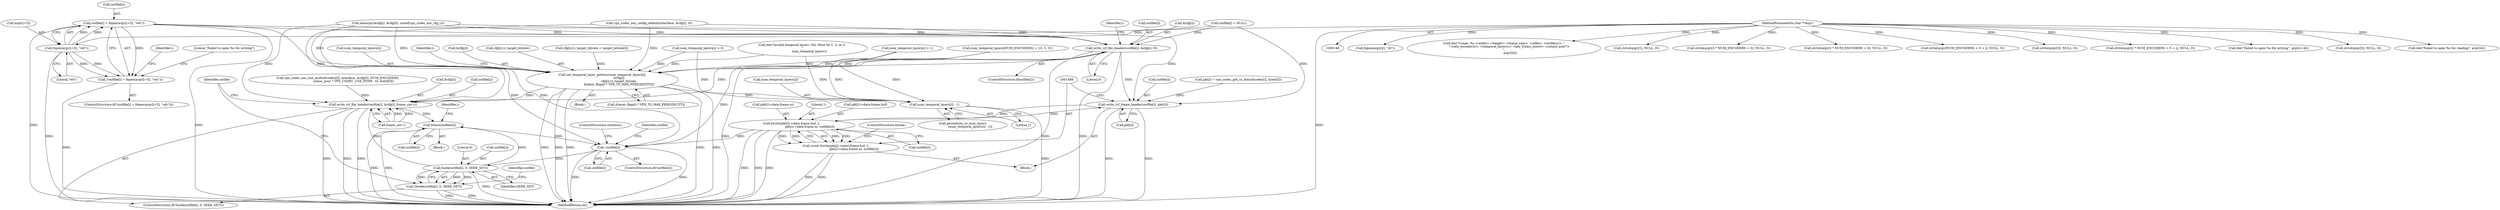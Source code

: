 digraph "0_Android_5a9753fca56f0eeb9f61e342b2fccffc364f9426_22@API" {
"1000322" [label="(Call,outfile[i] = fopen(argv[i+5], \"wb\"))"];
"1000326" [label="(Call,fopen(argv[i+5], \"wb\"))"];
"1000148" [label="(MethodParameterIn,char **argv)"];
"1000321" [label="(Call,!(outfile[i] = fopen(argv[i+5], \"wb\")))"];
"1000873" [label="(Call,write_ivf_file_header(outfile[i], &cfg[i], 0))"];
"1000892" [label="(Call,set_temporal_layer_pattern(num_temporal_layers[i],\n                                   &cfg[i],\n                                   cfg[i].rc_target_bitrate,\n                                   &layer_flags[i * VPX_TS_MAX_PERIODICITY]))"];
"1001337" [label="(Call,num_temporal_layers[i] - 1)"];
"1001712" [label="(Call,write_ivf_file_header(outfile[i], &cfg[i], frame_cnt-1))"];
"1001723" [label="(Call,fclose(outfile[i]))"];
"1001699" [label="(Call,!outfile[i])"];
"1001706" [label="(Call,fseek(outfile[i], 0, SEEK_SET))"];
"1001705" [label="(Call,!fseek(outfile[i], 0, SEEK_SET))"];
"1001480" [label="(Call,write_ivf_frame_header(outfile[i], pkt[i]))"];
"1001489" [label="(Call,fwrite(pkt[i]->data.frame.buf, 1,\n                                      pkt[i]->data.frame.sz, outfile[i]))"];
"1001487" [label="(Call,(void) fwrite(pkt[i]->data.frame.buf, 1,\n                                      pkt[i]->data.frame.sz, outfile[i]))"];
"1001703" [label="(ControlStructure,continue;)"];
"1000288" [label="(Call,fopen(argv[4], \"rb\"))"];
"1001724" [label="(Call,outfile[i])"];
"1000231" [label="(Call,die(\"Usage: %s <width> <height> <frame_rate>  <infile> <outfile(s)> \"\n            \"<rate_encoder(s)> <temporal_layer(s)> <key_frame_insert> <output psnr?> \n\",\n             argv[0]))"];
"1001712" [label="(Call,write_ivf_file_header(outfile[i], &cfg[i], frame_cnt-1))"];
"1001629" [label="(Block,)"];
"1001341" [label="(Literal,1)"];
"1001710" [label="(Literal,0)"];
"1000242" [label="(Call,strtol(argv[1], NULL, 0))"];
"1000438" [label="(Call,strtol(argv[3 * NUM_ENCODERS + 5], NULL, 0))"];
"1000869" [label="(ControlStructure,if(outfile[i]))"];
"1000332" [label="(Literal,\"wb\")"];
"1000891" [label="(Block,)"];
"1000912" [label="(Call,vpx_codec_enc_init_multi(&codec[0], interface, &cfg[0], NUM_ENCODERS,\n                                 (show_psnr ? VPX_CODEC_USE_PSNR : 0), &dsf[0]))"];
"1001711" [label="(Identifier,SEEK_SET)"];
"1001478" [label="(Block,)"];
"1001481" [label="(Call,outfile[i])"];
"1000868" [label="(Identifier,i)"];
"1000896" [label="(Call,&cfg[i])"];
"1000322" [label="(Call,outfile[i] = fopen(argv[i+5], \"wb\"))"];
"1000327" [label="(Call,argv[i+5])"];
"1001708" [label="(Identifier,outfile)"];
"1001484" [label="(Call,pkt[i])"];
"1000450" [label="(Call,strtol(argv[3 * NUM_ENCODERS + 6], NULL, 0))"];
"1000354" [label="(Call,strtol(argv[NUM_ENCODERS + 5 + i], NULL, 0))"];
"1001480" [label="(Call,write_ivf_frame_header(outfile[i], pkt[i]))"];
"1001337" [label="(Call,num_temporal_layers[i] - 1)"];
"1000893" [label="(Call,num_temporal_layers[i])"];
"1001487" [label="(Call,(void) fwrite(pkt[i]->data.frame.buf, 1,\n                                      pkt[i]->data.frame.sz, outfile[i]))"];
"1001700" [label="(Call,outfile[i])"];
"1001705" [label="(Call,!fseek(outfile[i], 0, SEEK_SET))"];
"1000890" [label="(Identifier,i)"];
"1001490" [label="(Call,pkt[i]->data.frame.buf)"];
"1001335" [label="(Call,periodicity_to_num_layers\n                [num_temporal_layers[i] - 1])"];
"1001500" [label="(Call,pkt[i]->data.frame.sz)"];
"1001628" [label="(Identifier,i)"];
"1000402" [label="(Call,die(\"Invalid temporal layers: %d, Must be 1, 2, or 3. \n\",\n              num_temporal_layers))"];
"1000643" [label="(Call,memcpy(&cfg[i], &cfg[0], sizeof(vpx_codec_enc_cfg_t)))"];
"1000392" [label="(Call,num_temporal_layers[i] < 1)"];
"1001706" [label="(Call,fseek(outfile[i], 0, SEEK_SET))"];
"1000258" [label="(Call,strtol(argv[3], NULL, 0))"];
"1001720" [label="(Call,frame_cnt-1)"];
"1000306" [label="(Identifier,i)"];
"1000148" [label="(MethodParameterIn,char **argv)"];
"1000873" [label="(Call,write_ivf_file_header(outfile[i], &cfg[i], 0))"];
"1000892" [label="(Call,set_temporal_layer_pattern(num_temporal_layers[i],\n                                   &cfg[i],\n                                   cfg[i].rc_target_bitrate,\n                                   &layer_flags[i * VPX_TS_MAX_PERIODICITY]))"];
"1000221" [label="(Call,num_temporal_layers[NUM_ENCODERS] = {3, 3, 3})"];
"1000905" [label="(Call,&layer_flags[i * VPX_TS_MAX_PERIODICITY])"];
"1001716" [label="(Call,&cfg[i])"];
"1001509" [label="(Call,outfile[i])"];
"1000378" [label="(Call,strtol(argv[2 * NUM_ENCODERS + 5 + i], NULL, 0))"];
"1000326" [label="(Call,fopen(argv[i+5], \"wb\"))"];
"1001499" [label="(Literal,1)"];
"1000874" [label="(Call,outfile[i])"];
"1000900" [label="(Call,cfg[i].rc_target_bitrate)"];
"1001698" [label="(ControlStructure,if(!outfile[i]))"];
"1001455" [label="(Call,pkt[i] = vpx_codec_get_cx_data(&codec[i], &iter[i]))"];
"1001489" [label="(Call,fwrite(pkt[i]->data.frame.buf, 1,\n                                      pkt[i]->data.frame.sz, outfile[i]))"];
"1001714" [label="(Identifier,outfile)"];
"1000333" [label="(Call,die(\"Failed to open %s for writing\", argv[i+4]))"];
"1001725" [label="(Identifier,outfile)"];
"1001338" [label="(Call,num_temporal_layers[i])"];
"1001704" [label="(ControlStructure,if(!fseek(outfile[i], 0, SEEK_SET)))"];
"1000250" [label="(Call,strtol(argv[2], NULL, 0))"];
"1001731" [label="(MethodReturn,int)"];
"1000320" [label="(ControlStructure,if(!(outfile[i] = fopen(argv[i+5], \"wb\"))))"];
"1000474" [label="(Call,vpx_codec_enc_config_default(interface, &cfg[i], 0))"];
"1001713" [label="(Call,outfile[i])"];
"1000293" [label="(Call,die(\"Failed to open %s for reading\", argv[4]))"];
"1000877" [label="(Call,&cfg[i])"];
"1000334" [label="(Literal,\"Failed to open %s for writing\")"];
"1000881" [label="(Literal,0)"];
"1000654" [label="(Call,cfg[i].rc_target_bitrate = target_bitrate[i])"];
"1000323" [label="(Call,outfile[i])"];
"1000314" [label="(Call,outfile[i] = NULL)"];
"1000397" [label="(Call,num_temporal_layers[i] > 3)"];
"1001699" [label="(Call,!outfile[i])"];
"1000321" [label="(Call,!(outfile[i] = fopen(argv[i+5], \"wb\")))"];
"1001707" [label="(Call,outfile[i])"];
"1001512" [label="(ControlStructure,break;)"];
"1001723" [label="(Call,fclose(outfile[i]))"];
"1000322" -> "1000321"  [label="AST: "];
"1000322" -> "1000326"  [label="CFG: "];
"1000323" -> "1000322"  [label="AST: "];
"1000326" -> "1000322"  [label="AST: "];
"1000321" -> "1000322"  [label="CFG: "];
"1000322" -> "1001731"  [label="DDG: "];
"1000322" -> "1001731"  [label="DDG: "];
"1000322" -> "1000321"  [label="DDG: "];
"1000326" -> "1000322"  [label="DDG: "];
"1000326" -> "1000322"  [label="DDG: "];
"1000322" -> "1000873"  [label="DDG: "];
"1000322" -> "1001480"  [label="DDG: "];
"1000322" -> "1001699"  [label="DDG: "];
"1000326" -> "1000332"  [label="CFG: "];
"1000327" -> "1000326"  [label="AST: "];
"1000332" -> "1000326"  [label="AST: "];
"1000326" -> "1001731"  [label="DDG: "];
"1000326" -> "1000321"  [label="DDG: "];
"1000326" -> "1000321"  [label="DDG: "];
"1000148" -> "1000326"  [label="DDG: "];
"1000148" -> "1000146"  [label="AST: "];
"1000148" -> "1001731"  [label="DDG: "];
"1000148" -> "1000231"  [label="DDG: "];
"1000148" -> "1000242"  [label="DDG: "];
"1000148" -> "1000250"  [label="DDG: "];
"1000148" -> "1000258"  [label="DDG: "];
"1000148" -> "1000288"  [label="DDG: "];
"1000148" -> "1000293"  [label="DDG: "];
"1000148" -> "1000333"  [label="DDG: "];
"1000148" -> "1000354"  [label="DDG: "];
"1000148" -> "1000378"  [label="DDG: "];
"1000148" -> "1000438"  [label="DDG: "];
"1000148" -> "1000450"  [label="DDG: "];
"1000321" -> "1000320"  [label="AST: "];
"1000334" -> "1000321"  [label="CFG: "];
"1000306" -> "1000321"  [label="CFG: "];
"1000321" -> "1001731"  [label="DDG: "];
"1000873" -> "1000869"  [label="AST: "];
"1000873" -> "1000881"  [label="CFG: "];
"1000874" -> "1000873"  [label="AST: "];
"1000877" -> "1000873"  [label="AST: "];
"1000881" -> "1000873"  [label="AST: "];
"1000868" -> "1000873"  [label="CFG: "];
"1000873" -> "1001731"  [label="DDG: "];
"1000873" -> "1001731"  [label="DDG: "];
"1000873" -> "1001731"  [label="DDG: "];
"1000314" -> "1000873"  [label="DDG: "];
"1000643" -> "1000873"  [label="DDG: "];
"1000643" -> "1000873"  [label="DDG: "];
"1000474" -> "1000873"  [label="DDG: "];
"1000873" -> "1000892"  [label="DDG: "];
"1000873" -> "1001480"  [label="DDG: "];
"1000873" -> "1001699"  [label="DDG: "];
"1000873" -> "1001712"  [label="DDG: "];
"1000892" -> "1000891"  [label="AST: "];
"1000892" -> "1000905"  [label="CFG: "];
"1000893" -> "1000892"  [label="AST: "];
"1000896" -> "1000892"  [label="AST: "];
"1000900" -> "1000892"  [label="AST: "];
"1000905" -> "1000892"  [label="AST: "];
"1000890" -> "1000892"  [label="CFG: "];
"1000892" -> "1001731"  [label="DDG: "];
"1000892" -> "1001731"  [label="DDG: "];
"1000892" -> "1001731"  [label="DDG: "];
"1000892" -> "1001731"  [label="DDG: "];
"1000892" -> "1001731"  [label="DDG: "];
"1000397" -> "1000892"  [label="DDG: "];
"1000402" -> "1000892"  [label="DDG: "];
"1000392" -> "1000892"  [label="DDG: "];
"1000221" -> "1000892"  [label="DDG: "];
"1000643" -> "1000892"  [label="DDG: "];
"1000643" -> "1000892"  [label="DDG: "];
"1000474" -> "1000892"  [label="DDG: "];
"1000654" -> "1000892"  [label="DDG: "];
"1000892" -> "1001337"  [label="DDG: "];
"1000892" -> "1001712"  [label="DDG: "];
"1001337" -> "1001335"  [label="AST: "];
"1001337" -> "1001341"  [label="CFG: "];
"1001338" -> "1001337"  [label="AST: "];
"1001341" -> "1001337"  [label="AST: "];
"1001335" -> "1001337"  [label="CFG: "];
"1001337" -> "1001731"  [label="DDG: "];
"1000397" -> "1001337"  [label="DDG: "];
"1000402" -> "1001337"  [label="DDG: "];
"1000392" -> "1001337"  [label="DDG: "];
"1000221" -> "1001337"  [label="DDG: "];
"1001712" -> "1001704"  [label="AST: "];
"1001712" -> "1001720"  [label="CFG: "];
"1001713" -> "1001712"  [label="AST: "];
"1001716" -> "1001712"  [label="AST: "];
"1001720" -> "1001712"  [label="AST: "];
"1001725" -> "1001712"  [label="CFG: "];
"1001712" -> "1001731"  [label="DDG: "];
"1001712" -> "1001731"  [label="DDG: "];
"1001712" -> "1001731"  [label="DDG: "];
"1001706" -> "1001712"  [label="DDG: "];
"1000912" -> "1001712"  [label="DDG: "];
"1000643" -> "1001712"  [label="DDG: "];
"1000474" -> "1001712"  [label="DDG: "];
"1001720" -> "1001712"  [label="DDG: "];
"1001720" -> "1001712"  [label="DDG: "];
"1001712" -> "1001723"  [label="DDG: "];
"1001723" -> "1001629"  [label="AST: "];
"1001723" -> "1001724"  [label="CFG: "];
"1001724" -> "1001723"  [label="AST: "];
"1001628" -> "1001723"  [label="CFG: "];
"1001723" -> "1001731"  [label="DDG: "];
"1001723" -> "1001731"  [label="DDG: "];
"1001723" -> "1001699"  [label="DDG: "];
"1001706" -> "1001723"  [label="DDG: "];
"1001699" -> "1001698"  [label="AST: "];
"1001699" -> "1001700"  [label="CFG: "];
"1001700" -> "1001699"  [label="AST: "];
"1001703" -> "1001699"  [label="CFG: "];
"1001708" -> "1001699"  [label="CFG: "];
"1001699" -> "1001731"  [label="DDG: "];
"1001699" -> "1001731"  [label="DDG: "];
"1001489" -> "1001699"  [label="DDG: "];
"1000314" -> "1001699"  [label="DDG: "];
"1001699" -> "1001706"  [label="DDG: "];
"1001706" -> "1001705"  [label="AST: "];
"1001706" -> "1001711"  [label="CFG: "];
"1001707" -> "1001706"  [label="AST: "];
"1001710" -> "1001706"  [label="AST: "];
"1001711" -> "1001706"  [label="AST: "];
"1001705" -> "1001706"  [label="CFG: "];
"1001706" -> "1001731"  [label="DDG: "];
"1001706" -> "1001705"  [label="DDG: "];
"1001706" -> "1001705"  [label="DDG: "];
"1001706" -> "1001705"  [label="DDG: "];
"1001705" -> "1001704"  [label="AST: "];
"1001714" -> "1001705"  [label="CFG: "];
"1001725" -> "1001705"  [label="CFG: "];
"1001705" -> "1001731"  [label="DDG: "];
"1001705" -> "1001731"  [label="DDG: "];
"1001480" -> "1001478"  [label="AST: "];
"1001480" -> "1001484"  [label="CFG: "];
"1001481" -> "1001480"  [label="AST: "];
"1001484" -> "1001480"  [label="AST: "];
"1001488" -> "1001480"  [label="CFG: "];
"1001480" -> "1001731"  [label="DDG: "];
"1001480" -> "1001731"  [label="DDG: "];
"1001489" -> "1001480"  [label="DDG: "];
"1000314" -> "1001480"  [label="DDG: "];
"1001455" -> "1001480"  [label="DDG: "];
"1001480" -> "1001489"  [label="DDG: "];
"1001489" -> "1001487"  [label="AST: "];
"1001489" -> "1001509"  [label="CFG: "];
"1001490" -> "1001489"  [label="AST: "];
"1001499" -> "1001489"  [label="AST: "];
"1001500" -> "1001489"  [label="AST: "];
"1001509" -> "1001489"  [label="AST: "];
"1001487" -> "1001489"  [label="CFG: "];
"1001489" -> "1001731"  [label="DDG: "];
"1001489" -> "1001731"  [label="DDG: "];
"1001489" -> "1001731"  [label="DDG: "];
"1001489" -> "1001487"  [label="DDG: "];
"1001489" -> "1001487"  [label="DDG: "];
"1001489" -> "1001487"  [label="DDG: "];
"1001489" -> "1001487"  [label="DDG: "];
"1001487" -> "1001478"  [label="AST: "];
"1001488" -> "1001487"  [label="AST: "];
"1001512" -> "1001487"  [label="CFG: "];
"1001487" -> "1001731"  [label="DDG: "];
"1001487" -> "1001731"  [label="DDG: "];
}
